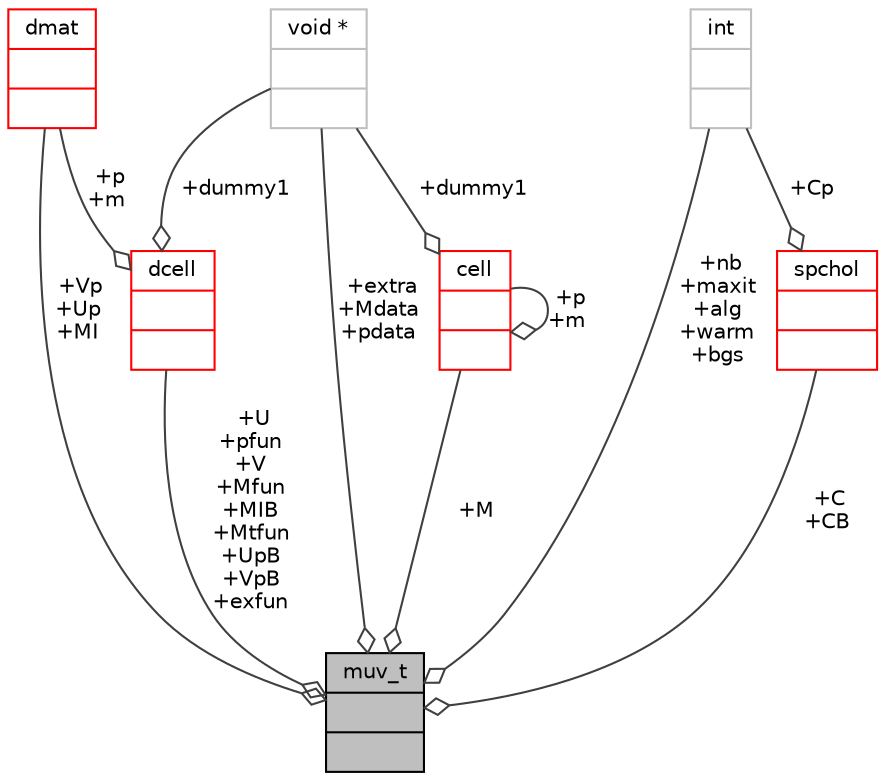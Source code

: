 digraph "muv_t"
{
 // INTERACTIVE_SVG=YES
  bgcolor="transparent";
  edge [fontname="Helvetica",fontsize="10",labelfontname="Helvetica",labelfontsize="10"];
  node [fontname="Helvetica",fontsize="10",shape=record];
  Node1 [label="{muv_t\n||}",height=0.2,width=0.4,color="black", fillcolor="grey75", style="filled", fontcolor="black"];
  Node2 -> Node1 [color="grey25",fontsize="10",style="solid",label=" +U\n+pfun\n+V\n+Mfun\n+MIB\n+Mtfun\n+UpB\n+VpB\n+exfun" ,arrowhead="odiamond",fontname="Helvetica"];
  Node2 [label="{dcell\n||}",height=0.2,width=0.4,color="red",URL="$type_8h.html#structdcell"];
  Node10 -> Node2 [color="grey25",fontsize="10",style="solid",label=" +p\n+m" ,arrowhead="odiamond",fontname="Helvetica"];
  Node10 [label="{dmat\n||}",height=0.2,width=0.4,color="red",URL="$type_8h.html#structdmat"];
  Node6 -> Node2 [color="grey25",fontsize="10",style="solid",label=" +dummy1" ,arrowhead="odiamond",fontname="Helvetica"];
  Node6 [label="{void *\n||}",height=0.2,width=0.4,color="grey75"];
  Node16 -> Node1 [color="grey25",fontsize="10",style="solid",label=" +M" ,arrowhead="odiamond",fontname="Helvetica"];
  Node16 [label="{cell\n||}",height=0.2,width=0.4,color="red",URL="$type_8h.html#structcell"];
  Node16 -> Node16 [color="grey25",fontsize="10",style="solid",label=" +p\n+m" ,arrowhead="odiamond",fontname="Helvetica"];
  Node6 -> Node16 [color="grey25",fontsize="10",style="solid",label=" +dummy1" ,arrowhead="odiamond",fontname="Helvetica"];
  Node5 -> Node1 [color="grey25",fontsize="10",style="solid",label=" +nb\n+maxit\n+alg\n+warm\n+bgs" ,arrowhead="odiamond",fontname="Helvetica"];
  Node5 [label="{int\n||}",height=0.2,width=0.4,color="grey75"];
  Node10 -> Node1 [color="grey25",fontsize="10",style="solid",label=" +Vp\n+Up\n+MI" ,arrowhead="odiamond",fontname="Helvetica"];
  Node6 -> Node1 [color="grey25",fontsize="10",style="solid",label=" +extra\n+Mdata\n+pdata" ,arrowhead="odiamond",fontname="Helvetica"];
  Node17 -> Node1 [color="grey25",fontsize="10",style="solid",label=" +C\n+CB" ,arrowhead="odiamond",fontname="Helvetica"];
  Node17 [label="{spchol\n||}",height=0.2,width=0.4,color="red",URL="$chol_8h.html#structspchol"];
  Node5 -> Node17 [color="grey25",fontsize="10",style="solid",label=" +Cp" ,arrowhead="odiamond",fontname="Helvetica"];
}
